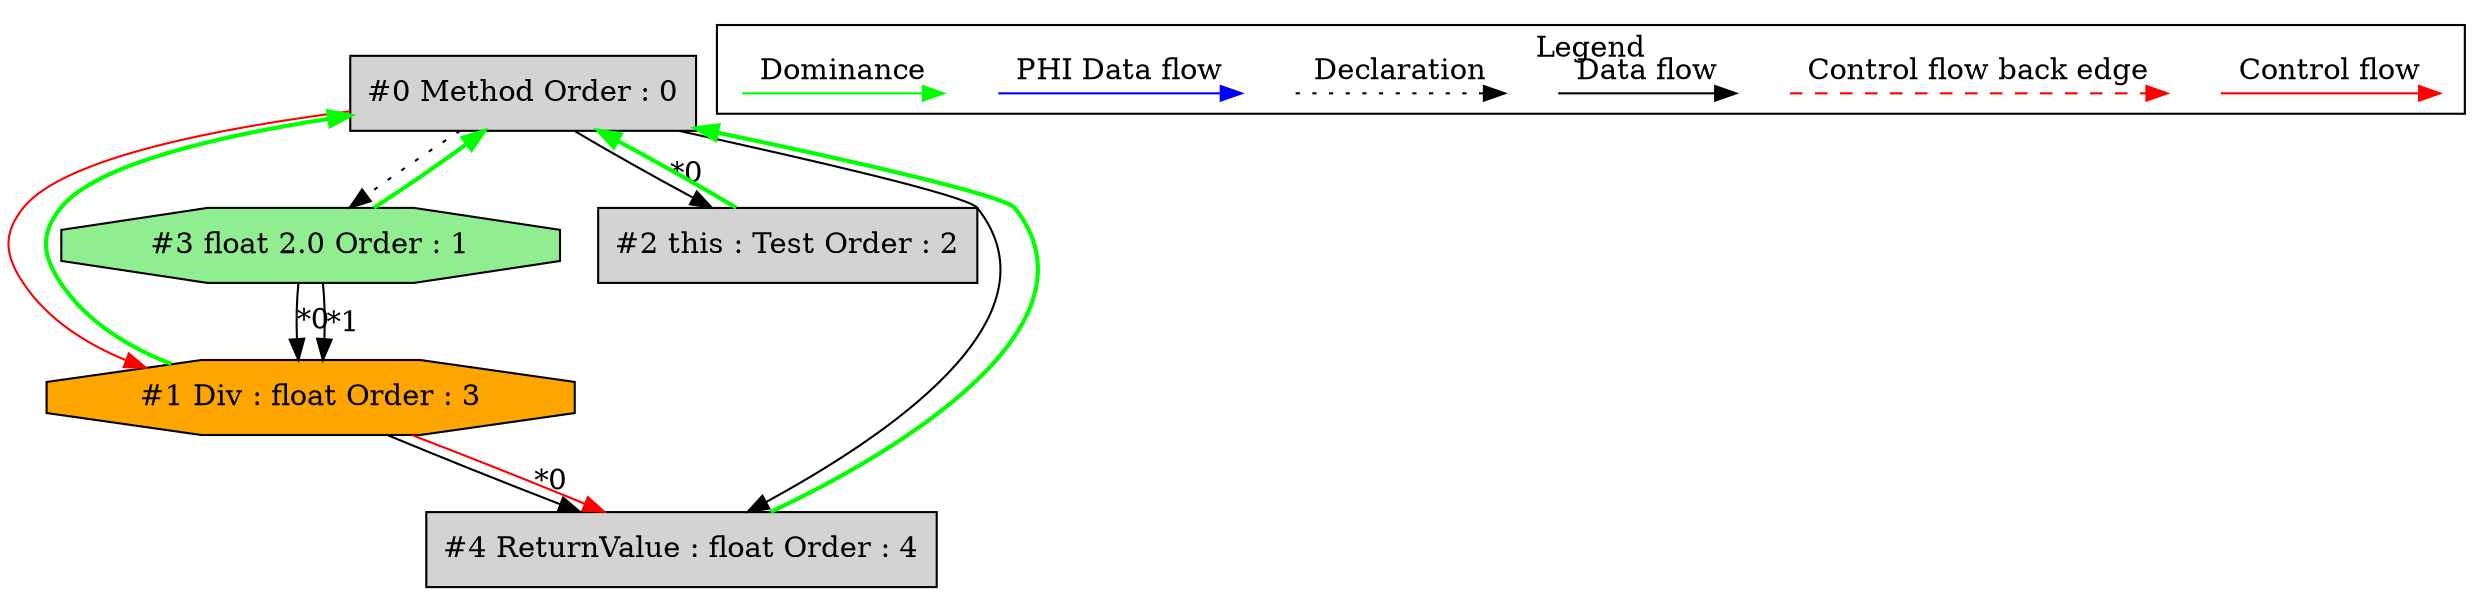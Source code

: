 digraph debugoutput {
 node0[label="#0 Method Order : 0",shape=box, fillcolor=lightgrey, style=filled];
 node1[label="#1 Div : float Order : 3",shape=octagon, fillcolor=orange, style=filled];
 node1 -> node0[dir="forward" color="green" penwidth="2"];
 node3 -> node1[headlabel="*0", labeldistance=2];
 node3 -> node1[headlabel="*1", labeldistance=2];
 node0 -> node1[labeldistance=2, color=red, fontcolor=red];
 node2[label="#2 this : Test Order : 2",shape=box, fillcolor=lightgrey, style=filled];
 node2 -> node0[dir="forward" color="green" penwidth="2"];
 node0 -> node2[headlabel="*0", labeldistance=2];
 node3[label="#3 float 2.0 Order : 1",shape=octagon, fillcolor=lightgreen, style=filled];
 node3 -> node0[dir="forward" color="green" penwidth="2"];
 node0 -> node3[style=dotted];
 node4[label="#4 ReturnValue : float Order : 4",shape=box, fillcolor=lightgrey, style=filled];
 node4 -> node0[dir="forward" color="green" penwidth="2"];
 node1 -> node4[headlabel="*0", labeldistance=2];
 node1 -> node4[labeldistance=2, color=red, fontcolor=red];
 node0 -> node4;
 subgraph cluster_000 {
  label = "Legend";
  node [shape=point]
  {
   rank=same;
   c0 [style = invis];
   c1 [style = invis];
   c2 [style = invis];
   c3 [style = invis];
   d0 [style = invis];
   d1 [style = invis];
   d2 [style = invis];
   d3 [style = invis];
   d4 [style = invis];
   d5 [style = invis];
   d6 [style = invis];
   d7 [style = invis];
  }
  c0 -> c1 [label="Control flow", style=solid, color=red]
  c2 -> c3 [label="Control flow back edge", style=dashed, color=red]
  d0 -> d1 [label="Data flow"]
  d2 -> d3 [label="Declaration", style=dotted]
  d4 -> d5 [label="PHI Data flow", color=blue]
  d6 -> d7 [label="Dominance", color=green]
 }

}
